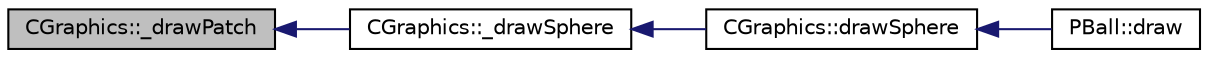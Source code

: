 digraph "CGraphics::_drawPatch"
{
 // INTERACTIVE_SVG=YES
  edge [fontname="Helvetica",fontsize="10",labelfontname="Helvetica",labelfontsize="10"];
  node [fontname="Helvetica",fontsize="10",shape=record];
  rankdir="LR";
  Node1 [label="CGraphics::_drawPatch",height=0.2,width=0.4,color="black", fillcolor="grey75", style="filled", fontcolor="black"];
  Node1 -> Node2 [dir="back",color="midnightblue",fontsize="10",style="solid",fontname="Helvetica"];
  Node2 [label="CGraphics::_drawSphere",height=0.2,width=0.4,color="black", fillcolor="white", style="filled",URL="$dc/d90/class_c_graphics.html#adc20f86b40f6dd10fab6f100497137f7"];
  Node2 -> Node3 [dir="back",color="midnightblue",fontsize="10",style="solid",fontname="Helvetica"];
  Node3 [label="CGraphics::drawSphere",height=0.2,width=0.4,color="black", fillcolor="white", style="filled",URL="$dc/d90/class_c_graphics.html#a4c4aba4c8d342d895f3f196bf5acb73a"];
  Node3 -> Node4 [dir="back",color="midnightblue",fontsize="10",style="solid",fontname="Helvetica"];
  Node4 [label="PBall::draw",height=0.2,width=0.4,color="black", fillcolor="white", style="filled",URL="$d5/d9b/class_p_ball.html#a16741d3fe2a0ef1019ebeea35ef465aa"];
}
